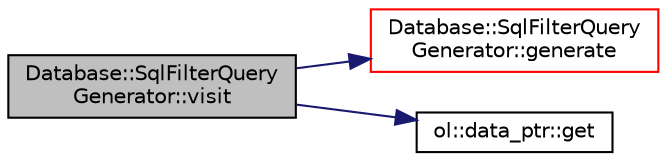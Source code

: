 digraph "Database::SqlFilterQueryGenerator::visit"
{
 // LATEX_PDF_SIZE
  edge [fontname="Helvetica",fontsize="10",labelfontname="Helvetica",labelfontsize="10"];
  node [fontname="Helvetica",fontsize="10",shape=record];
  rankdir="LR";
  Node1 [label="Database::SqlFilterQuery\lGenerator::visit",height=0.2,width=0.4,color="black", fillcolor="grey75", style="filled", fontcolor="black",tooltip=" "];
  Node1 -> Node2 [color="midnightblue",fontsize="10",style="solid",fontname="Helvetica"];
  Node2 [label="Database::SqlFilterQuery\lGenerator::generate",height=0.2,width=0.4,color="red", fillcolor="white", style="filled",URL="$class_database_1_1_sql_filter_query_generator.html#a41b86be1876d22b283d495106b9bcf0c",tooltip=" "];
  Node1 -> Node4 [color="midnightblue",fontsize="10",style="solid",fontname="Helvetica"];
  Node4 [label="ol::data_ptr::get",height=0.2,width=0.4,color="black", fillcolor="white", style="filled",URL="$classol_1_1data__ptr.html#ab8a844490a4c811992fe4a011f894222",tooltip=" "];
}
